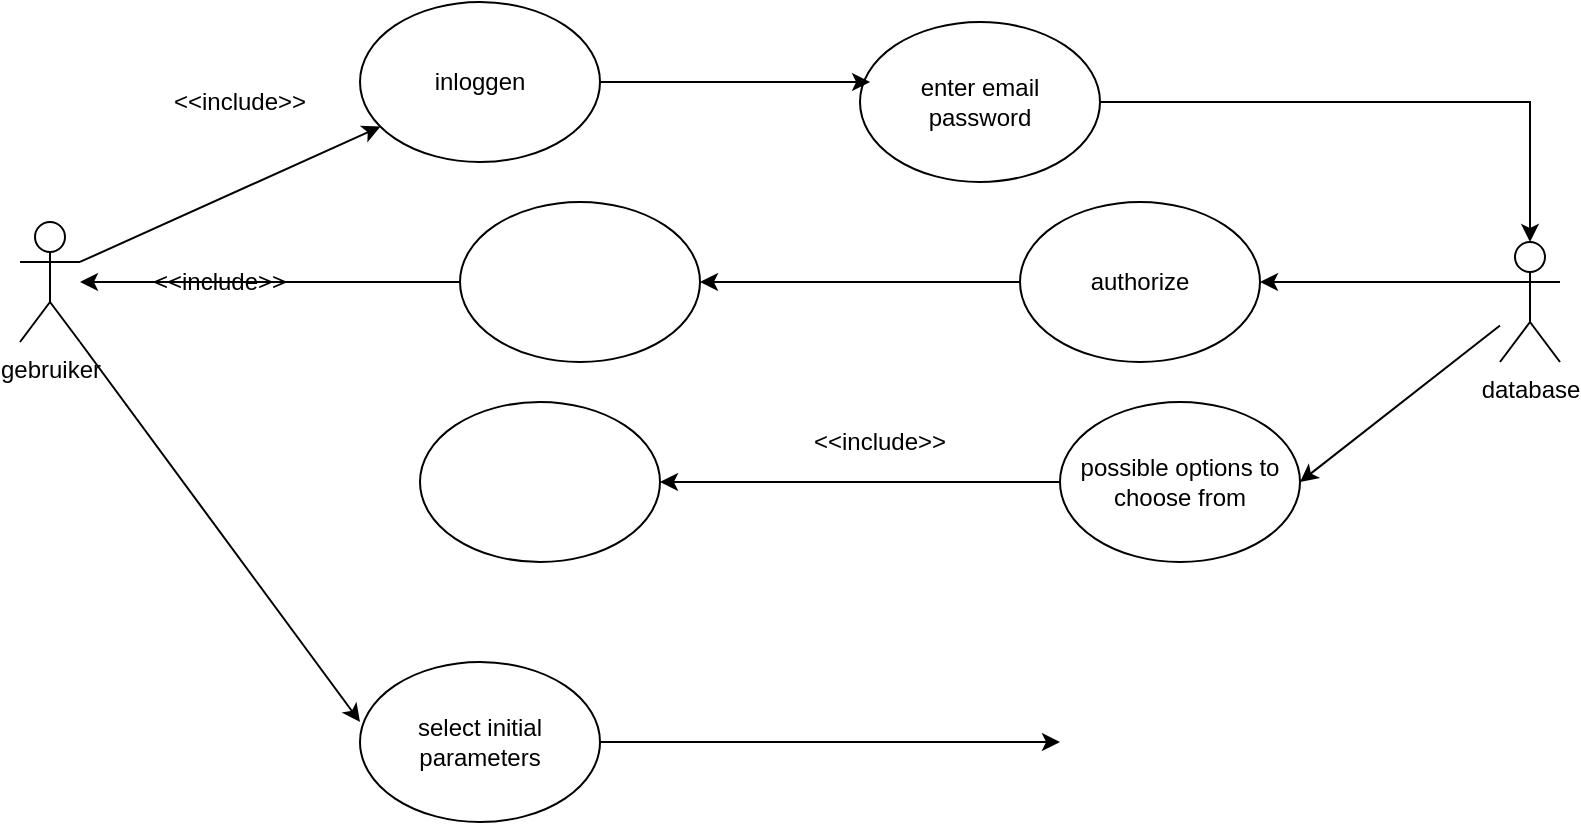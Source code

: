 <mxfile version="14.0.3" type="github">
  <diagram id="R2lEEEUBdFMjLlhIrx00" name="Page-1">
    <mxGraphModel dx="997" dy="619" grid="1" gridSize="10" guides="1" tooltips="1" connect="1" arrows="1" fold="1" page="1" pageScale="1" pageWidth="850" pageHeight="1100" math="0" shadow="0" extFonts="Permanent Marker^https://fonts.googleapis.com/css?family=Permanent+Marker">
      <root>
        <mxCell id="0" />
        <mxCell id="1" parent="0" />
        <mxCell id="I_gBAgfLsiMRpQzpt38H-1" value="gebruiker&lt;br&gt;" style="shape=umlActor;verticalLabelPosition=bottom;verticalAlign=top;html=1;outlineConnect=0;" parent="1" vertex="1">
          <mxGeometry x="40" y="120" width="30" height="60" as="geometry" />
        </mxCell>
        <mxCell id="I_gBAgfLsiMRpQzpt38H-4" value="authorize" style="ellipse;whiteSpace=wrap;html=1;" parent="1" vertex="1">
          <mxGeometry x="540" y="110" width="120" height="80" as="geometry" />
        </mxCell>
        <mxCell id="I_gBAgfLsiMRpQzpt38H-5" value="inloggen" style="ellipse;whiteSpace=wrap;html=1;" parent="1" vertex="1">
          <mxGeometry x="210" y="10" width="120" height="80" as="geometry" />
        </mxCell>
        <mxCell id="I_gBAgfLsiMRpQzpt38H-7" value="database" style="shape=umlActor;verticalLabelPosition=bottom;verticalAlign=top;html=1;outlineConnect=0;" parent="1" vertex="1">
          <mxGeometry x="780" y="130" width="30" height="60" as="geometry" />
        </mxCell>
        <mxCell id="VHOl1HOT1OYLHsCR0k8U-21" style="edgeStyle=orthogonalEdgeStyle;rounded=0;orthogonalLoop=1;jettySize=auto;html=1;exitX=1;exitY=0.5;exitDx=0;exitDy=0;" edge="1" parent="1" source="I_gBAgfLsiMRpQzpt38H-13" target="I_gBAgfLsiMRpQzpt38H-7">
          <mxGeometry relative="1" as="geometry" />
        </mxCell>
        <mxCell id="I_gBAgfLsiMRpQzpt38H-13" value="enter email&lt;br&gt;password" style="ellipse;whiteSpace=wrap;html=1;" parent="1" vertex="1">
          <mxGeometry x="460" y="20" width="120" height="80" as="geometry" />
        </mxCell>
        <mxCell id="VHOl1HOT1OYLHsCR0k8U-2" value="" style="endArrow=classic;html=1;exitX=1;exitY=0.333;exitDx=0;exitDy=0;exitPerimeter=0;" edge="1" parent="1" source="I_gBAgfLsiMRpQzpt38H-1" target="I_gBAgfLsiMRpQzpt38H-5">
          <mxGeometry width="50" height="50" relative="1" as="geometry">
            <mxPoint x="110" y="110" as="sourcePoint" />
            <mxPoint x="160" y="60" as="targetPoint" />
          </mxGeometry>
        </mxCell>
        <mxCell id="VHOl1HOT1OYLHsCR0k8U-4" value="select initial parameters" style="ellipse;whiteSpace=wrap;html=1;" vertex="1" parent="1">
          <mxGeometry x="210" y="340" width="120" height="80" as="geometry" />
        </mxCell>
        <mxCell id="VHOl1HOT1OYLHsCR0k8U-45" style="edgeStyle=orthogonalEdgeStyle;rounded=0;orthogonalLoop=1;jettySize=auto;html=1;entryX=1;entryY=0.5;entryDx=0;entryDy=0;" edge="1" parent="1" source="VHOl1HOT1OYLHsCR0k8U-5" target="VHOl1HOT1OYLHsCR0k8U-30">
          <mxGeometry relative="1" as="geometry" />
        </mxCell>
        <mxCell id="VHOl1HOT1OYLHsCR0k8U-5" value="possible options to choose from" style="ellipse;whiteSpace=wrap;html=1;" vertex="1" parent="1">
          <mxGeometry x="560" y="210" width="120" height="80" as="geometry" />
        </mxCell>
        <mxCell id="VHOl1HOT1OYLHsCR0k8U-8" value="" style="endArrow=classic;html=1;entryX=0.042;entryY=0.375;entryDx=0;entryDy=0;entryPerimeter=0;" edge="1" parent="1" source="I_gBAgfLsiMRpQzpt38H-5" target="I_gBAgfLsiMRpQzpt38H-13">
          <mxGeometry width="50" height="50" relative="1" as="geometry">
            <mxPoint x="330" y="170" as="sourcePoint" />
            <mxPoint x="380" y="120" as="targetPoint" />
          </mxGeometry>
        </mxCell>
        <mxCell id="VHOl1HOT1OYLHsCR0k8U-10" value="" style="endArrow=classic;html=1;exitX=1;exitY=1;exitDx=0;exitDy=0;exitPerimeter=0;entryX=0;entryY=0.375;entryDx=0;entryDy=0;entryPerimeter=0;" edge="1" parent="1" source="I_gBAgfLsiMRpQzpt38H-1" target="VHOl1HOT1OYLHsCR0k8U-4">
          <mxGeometry width="50" height="50" relative="1" as="geometry">
            <mxPoint x="170" y="210" as="sourcePoint" />
            <mxPoint x="220" y="160" as="targetPoint" />
          </mxGeometry>
        </mxCell>
        <mxCell id="VHOl1HOT1OYLHsCR0k8U-11" value="" style="endArrow=classic;html=1;entryX=1;entryY=0.5;entryDx=0;entryDy=0;" edge="1" parent="1" source="I_gBAgfLsiMRpQzpt38H-7" target="VHOl1HOT1OYLHsCR0k8U-5">
          <mxGeometry width="50" height="50" relative="1" as="geometry">
            <mxPoint x="340" y="280" as="sourcePoint" />
            <mxPoint x="390" y="230" as="targetPoint" />
          </mxGeometry>
        </mxCell>
        <mxCell id="VHOl1HOT1OYLHsCR0k8U-13" value="&amp;lt;&amp;lt;include&amp;gt;&amp;gt;" style="text;html=1;strokeColor=none;fillColor=none;align=center;verticalAlign=middle;whiteSpace=wrap;rounded=0;" vertex="1" parent="1">
          <mxGeometry x="450" y="220" width="40" height="20" as="geometry" />
        </mxCell>
        <mxCell id="VHOl1HOT1OYLHsCR0k8U-14" value="&amp;lt;&amp;lt;include&amp;gt;&amp;gt;" style="text;html=1;strokeColor=none;fillColor=none;align=center;verticalAlign=middle;whiteSpace=wrap;rounded=0;" vertex="1" parent="1">
          <mxGeometry x="130" y="50" width="40" height="20" as="geometry" />
        </mxCell>
        <mxCell id="VHOl1HOT1OYLHsCR0k8U-15" value="&amp;lt;&amp;lt;include&amp;gt;&amp;gt;" style="text;html=1;strokeColor=none;fillColor=none;align=center;verticalAlign=middle;whiteSpace=wrap;rounded=0;" vertex="1" parent="1">
          <mxGeometry x="120" y="140" width="40" height="20" as="geometry" />
        </mxCell>
        <mxCell id="VHOl1HOT1OYLHsCR0k8U-22" style="edgeStyle=orthogonalEdgeStyle;rounded=0;orthogonalLoop=1;jettySize=auto;html=1;" edge="1" parent="1" source="VHOl1HOT1OYLHsCR0k8U-19" target="I_gBAgfLsiMRpQzpt38H-1">
          <mxGeometry relative="1" as="geometry" />
        </mxCell>
        <mxCell id="VHOl1HOT1OYLHsCR0k8U-19" value="" style="ellipse;whiteSpace=wrap;html=1;" vertex="1" parent="1">
          <mxGeometry x="260" y="110" width="120" height="80" as="geometry" />
        </mxCell>
        <mxCell id="VHOl1HOT1OYLHsCR0k8U-28" value="" style="endArrow=classic;html=1;exitX=0;exitY=0.333;exitDx=0;exitDy=0;exitPerimeter=0;entryX=1;entryY=0.5;entryDx=0;entryDy=0;" edge="1" parent="1" source="I_gBAgfLsiMRpQzpt38H-7" target="I_gBAgfLsiMRpQzpt38H-4">
          <mxGeometry width="50" height="50" relative="1" as="geometry">
            <mxPoint x="700" y="190" as="sourcePoint" />
            <mxPoint x="750" y="140" as="targetPoint" />
          </mxGeometry>
        </mxCell>
        <mxCell id="VHOl1HOT1OYLHsCR0k8U-30" value="" style="ellipse;whiteSpace=wrap;html=1;" vertex="1" parent="1">
          <mxGeometry x="240" y="210" width="120" height="80" as="geometry" />
        </mxCell>
        <mxCell id="VHOl1HOT1OYLHsCR0k8U-47" value="" style="endArrow=classic;html=1;exitX=1;exitY=0.5;exitDx=0;exitDy=0;" edge="1" parent="1" source="VHOl1HOT1OYLHsCR0k8U-4">
          <mxGeometry width="50" height="50" relative="1" as="geometry">
            <mxPoint x="330" y="410" as="sourcePoint" />
            <mxPoint x="560" y="380" as="targetPoint" />
          </mxGeometry>
        </mxCell>
        <mxCell id="VHOl1HOT1OYLHsCR0k8U-20" style="edgeStyle=orthogonalEdgeStyle;rounded=0;orthogonalLoop=1;jettySize=auto;html=1;exitX=0;exitY=0.5;exitDx=0;exitDy=0;entryX=1;entryY=0.5;entryDx=0;entryDy=0;" edge="1" parent="1" source="I_gBAgfLsiMRpQzpt38H-4" target="VHOl1HOT1OYLHsCR0k8U-19">
          <mxGeometry relative="1" as="geometry" />
        </mxCell>
      </root>
    </mxGraphModel>
  </diagram>
</mxfile>
